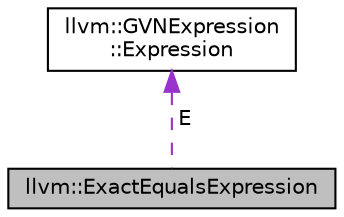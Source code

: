 digraph "llvm::ExactEqualsExpression"
{
 // LATEX_PDF_SIZE
  bgcolor="transparent";
  edge [fontname="Helvetica",fontsize="10",labelfontname="Helvetica",labelfontsize="10"];
  node [fontname="Helvetica",fontsize="10",shape="box"];
  Node1 [label="llvm::ExactEqualsExpression",height=0.2,width=0.4,color="black", fillcolor="grey75", style="filled", fontcolor="black",tooltip=" "];
  Node2 -> Node1 [dir="back",color="darkorchid3",fontsize="10",style="dashed",label=" E" ,fontname="Helvetica"];
  Node2 [label="llvm::GVNExpression\l::Expression",height=0.2,width=0.4,color="black",URL="$classllvm_1_1GVNExpression_1_1Expression.html",tooltip=" "];
}
